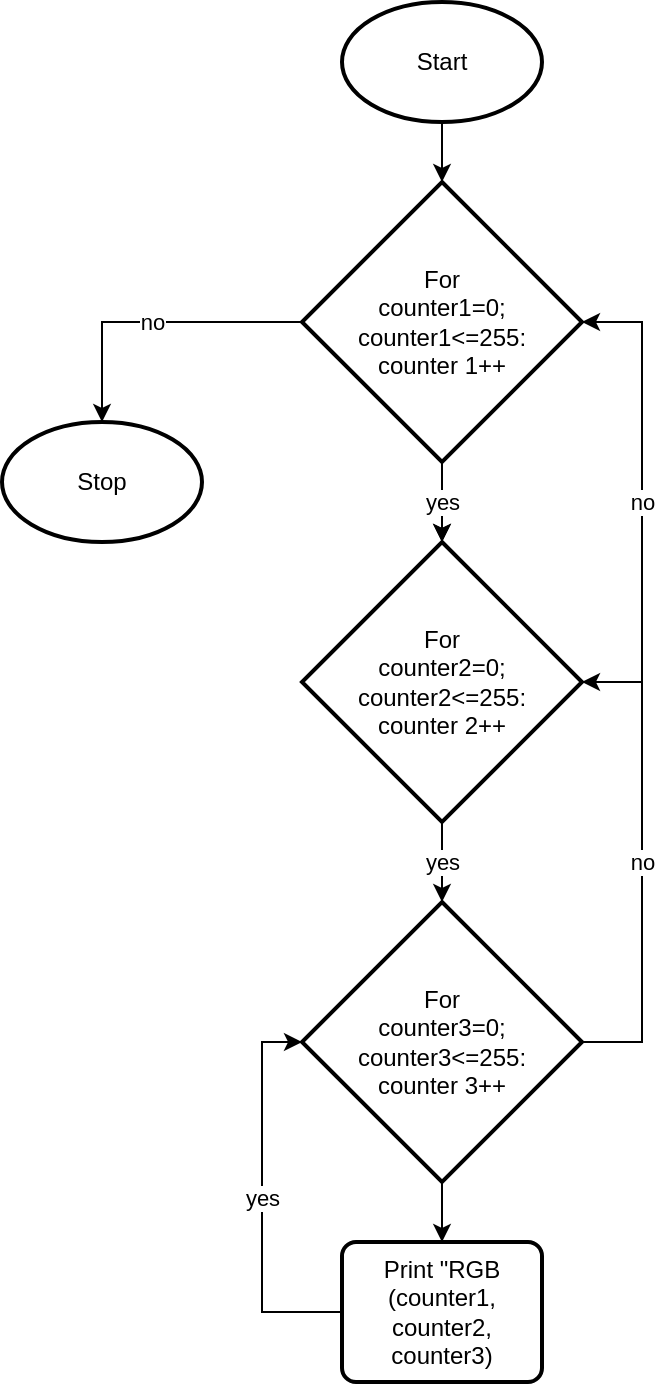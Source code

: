 <mxfile>
    <diagram id="r90Dkg-FUjYLbMxMKFTV" name="Page-1">
        <mxGraphModel dx="1074" dy="741" grid="1" gridSize="10" guides="1" tooltips="1" connect="1" arrows="1" fold="1" page="1" pageScale="1" pageWidth="827" pageHeight="1169" math="0" shadow="0">
            <root>
                <mxCell id="0"/>
                <mxCell id="1" parent="0"/>
                <mxCell id="4" style="edgeStyle=none;html=1;exitX=0.5;exitY=1;exitDx=0;exitDy=0;exitPerimeter=0;entryX=0.5;entryY=0;entryDx=0;entryDy=0;entryPerimeter=0;" edge="1" parent="1" source="2" target="3">
                    <mxGeometry relative="1" as="geometry"/>
                </mxCell>
                <mxCell id="2" value="Start" style="strokeWidth=2;html=1;shape=mxgraph.flowchart.start_1;whiteSpace=wrap;" vertex="1" parent="1">
                    <mxGeometry x="260" y="80" width="100" height="60" as="geometry"/>
                </mxCell>
                <mxCell id="8" style="edgeStyle=none;html=1;exitX=0.5;exitY=1;exitDx=0;exitDy=0;exitPerimeter=0;entryX=0.5;entryY=0;entryDx=0;entryDy=0;entryPerimeter=0;" edge="1" parent="1" source="3" target="6">
                    <mxGeometry relative="1" as="geometry"/>
                </mxCell>
                <mxCell id="10" value="yes" style="edgeStyle=none;html=1;" edge="1" parent="1" source="3" target="6">
                    <mxGeometry relative="1" as="geometry"/>
                </mxCell>
                <mxCell id="18" value="no" style="edgeStyle=orthogonalEdgeStyle;rounded=0;html=1;exitX=0;exitY=0.5;exitDx=0;exitDy=0;exitPerimeter=0;entryX=0.5;entryY=0;entryDx=0;entryDy=0;entryPerimeter=0;" edge="1" parent="1" source="3" target="17">
                    <mxGeometry relative="1" as="geometry"/>
                </mxCell>
                <mxCell id="3" value="For&lt;br&gt;counter1=0;&lt;br&gt;counter1&amp;lt;=255:&lt;br&gt;counter 1++" style="strokeWidth=2;html=1;shape=mxgraph.flowchart.decision;whiteSpace=wrap;" vertex="1" parent="1">
                    <mxGeometry x="240" y="170" width="140" height="140" as="geometry"/>
                </mxCell>
                <mxCell id="9" value="yes" style="edgeStyle=none;html=1;exitX=0.5;exitY=1;exitDx=0;exitDy=0;exitPerimeter=0;entryX=0.5;entryY=0;entryDx=0;entryDy=0;entryPerimeter=0;" edge="1" parent="1" source="6" target="7">
                    <mxGeometry relative="1" as="geometry"/>
                </mxCell>
                <mxCell id="15" value="no" style="edgeStyle=orthogonalEdgeStyle;rounded=0;html=1;exitX=1;exitY=0.5;exitDx=0;exitDy=0;exitPerimeter=0;entryX=1;entryY=0.5;entryDx=0;entryDy=0;entryPerimeter=0;" edge="1" parent="1" source="6" target="3">
                    <mxGeometry relative="1" as="geometry">
                        <Array as="points">
                            <mxPoint x="410" y="420"/>
                            <mxPoint x="410" y="240"/>
                        </Array>
                    </mxGeometry>
                </mxCell>
                <mxCell id="6" value="For&lt;br&gt;counter2=0;&lt;br&gt;counter2&amp;lt;=255:&lt;br&gt;counter 2++" style="strokeWidth=2;html=1;shape=mxgraph.flowchart.decision;whiteSpace=wrap;" vertex="1" parent="1">
                    <mxGeometry x="240" y="350" width="140" height="140" as="geometry"/>
                </mxCell>
                <mxCell id="12" style="edgeStyle=none;html=1;exitX=0.5;exitY=1;exitDx=0;exitDy=0;exitPerimeter=0;entryX=0.5;entryY=0;entryDx=0;entryDy=0;" edge="1" parent="1" source="7" target="11">
                    <mxGeometry relative="1" as="geometry"/>
                </mxCell>
                <mxCell id="14" value="no" style="edgeStyle=orthogonalEdgeStyle;rounded=0;html=1;exitX=1;exitY=0.5;exitDx=0;exitDy=0;exitPerimeter=0;entryX=1;entryY=0.5;entryDx=0;entryDy=0;entryPerimeter=0;" edge="1" parent="1" source="7" target="6">
                    <mxGeometry relative="1" as="geometry">
                        <Array as="points">
                            <mxPoint x="410" y="600"/>
                            <mxPoint x="410" y="420"/>
                        </Array>
                    </mxGeometry>
                </mxCell>
                <mxCell id="7" value="For&lt;br&gt;counter3=0;&lt;br&gt;counter3&amp;lt;=255:&lt;br&gt;counter 3++" style="strokeWidth=2;html=1;shape=mxgraph.flowchart.decision;whiteSpace=wrap;" vertex="1" parent="1">
                    <mxGeometry x="240" y="530" width="140" height="140" as="geometry"/>
                </mxCell>
                <mxCell id="13" value="yes" style="edgeStyle=orthogonalEdgeStyle;html=1;exitX=0;exitY=0.5;exitDx=0;exitDy=0;entryX=0;entryY=0.5;entryDx=0;entryDy=0;entryPerimeter=0;rounded=0;" edge="1" parent="1" source="11" target="7">
                    <mxGeometry relative="1" as="geometry">
                        <Array as="points">
                            <mxPoint x="220" y="735"/>
                            <mxPoint x="220" y="600"/>
                        </Array>
                    </mxGeometry>
                </mxCell>
                <mxCell id="11" value="Print &quot;RGB (counter1, counter2, counter3)" style="rounded=1;whiteSpace=wrap;html=1;absoluteArcSize=1;arcSize=14;strokeWidth=2;" vertex="1" parent="1">
                    <mxGeometry x="260" y="700" width="100" height="70" as="geometry"/>
                </mxCell>
                <mxCell id="17" value="Stop" style="strokeWidth=2;html=1;shape=mxgraph.flowchart.start_1;whiteSpace=wrap;" vertex="1" parent="1">
                    <mxGeometry x="90" y="290" width="100" height="60" as="geometry"/>
                </mxCell>
            </root>
        </mxGraphModel>
    </diagram>
</mxfile>